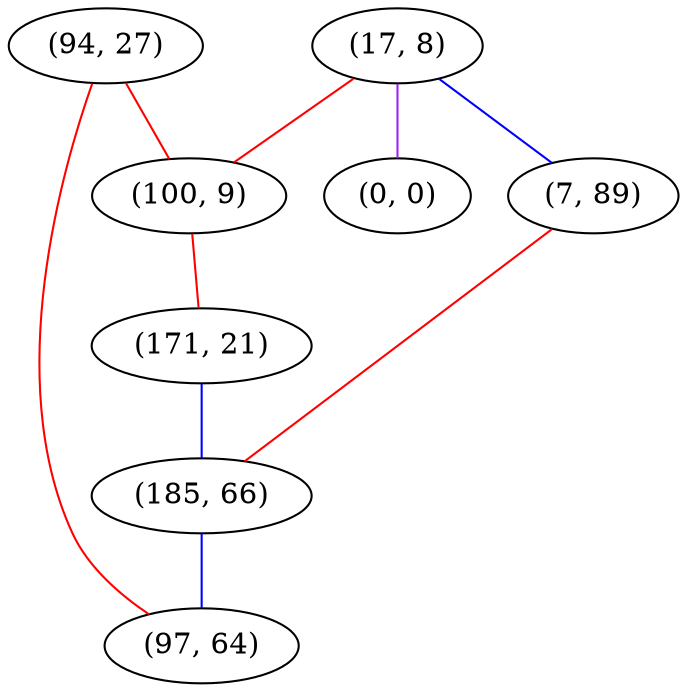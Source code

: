 graph "" {
"(94, 27)";
"(17, 8)";
"(0, 0)";
"(100, 9)";
"(7, 89)";
"(171, 21)";
"(185, 66)";
"(97, 64)";
"(94, 27)" -- "(97, 64)"  [color=red, key=0, weight=1];
"(94, 27)" -- "(100, 9)"  [color=red, key=0, weight=1];
"(17, 8)" -- "(0, 0)"  [color=purple, key=0, weight=4];
"(17, 8)" -- "(100, 9)"  [color=red, key=0, weight=1];
"(17, 8)" -- "(7, 89)"  [color=blue, key=0, weight=3];
"(100, 9)" -- "(171, 21)"  [color=red, key=0, weight=1];
"(7, 89)" -- "(185, 66)"  [color=red, key=0, weight=1];
"(171, 21)" -- "(185, 66)"  [color=blue, key=0, weight=3];
"(185, 66)" -- "(97, 64)"  [color=blue, key=0, weight=3];
}
